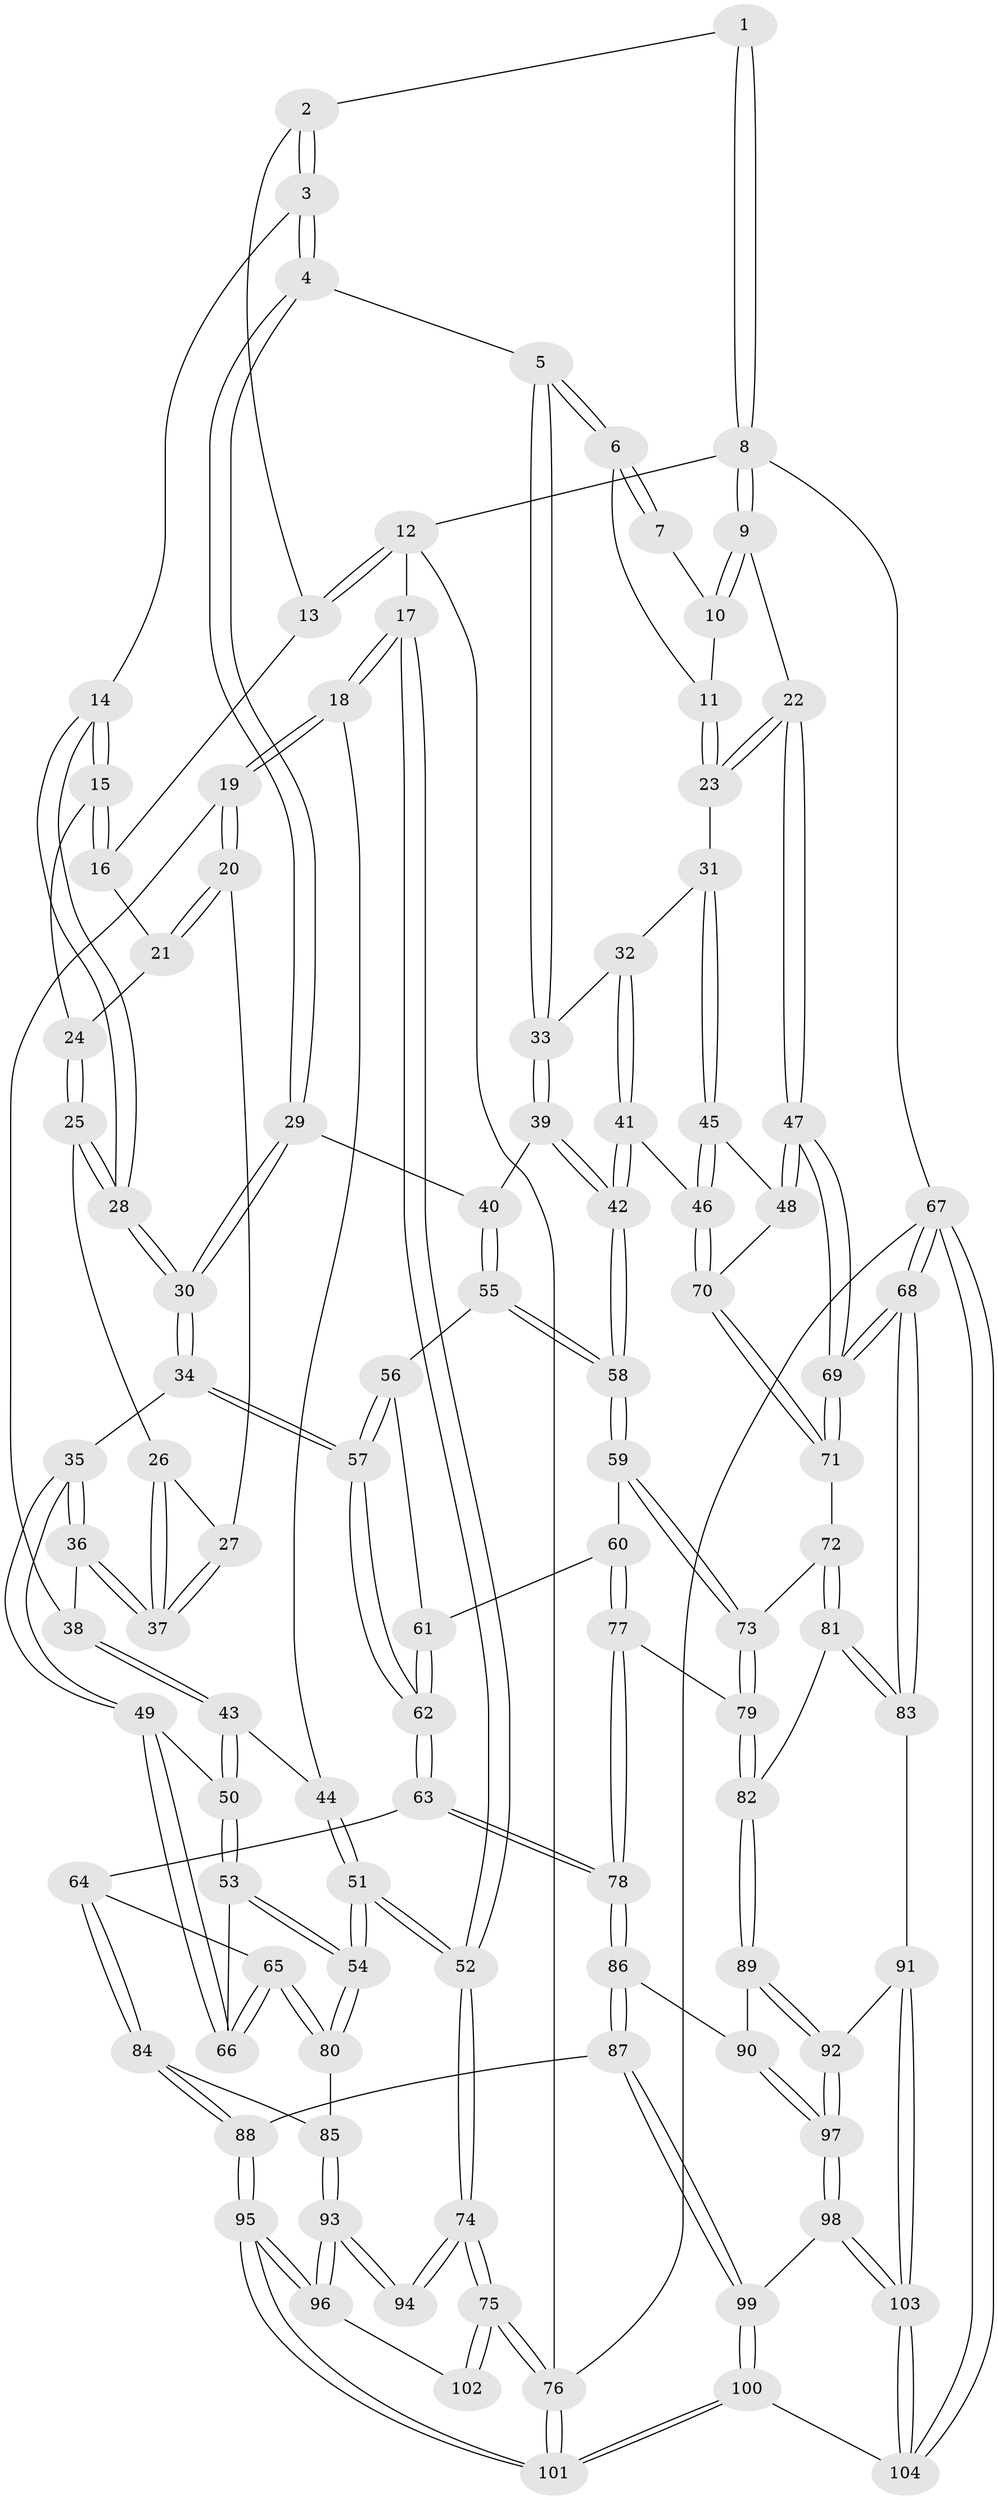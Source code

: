 // Generated by graph-tools (version 1.1) at 2025/51/03/09/25 03:51:06]
// undirected, 104 vertices, 257 edges
graph export_dot {
graph [start="1"]
  node [color=gray90,style=filled];
  1 [pos="+0.7386775316144699+0"];
  2 [pos="+0.43193980250492636+0"];
  3 [pos="+0.5691957236820829+0.10875996939835791"];
  4 [pos="+0.578678519823162+0.11799609701331051"];
  5 [pos="+0.6730593360230613+0.14282770037994372"];
  6 [pos="+0.6881187326442779+0.1295940799614321"];
  7 [pos="+0.7330735025739397+0"];
  8 [pos="+1+0"];
  9 [pos="+1+0"];
  10 [pos="+0.7852962723999283+0.06390334030719083"];
  11 [pos="+0.7565810540754058+0.11010284913474637"];
  12 [pos="+0+0"];
  13 [pos="+0.3746913078686926+0"];
  14 [pos="+0.43665298685913845+0.17073170186830036"];
  15 [pos="+0.4054025021656643+0.150111063180701"];
  16 [pos="+0.3462233064469331+0"];
  17 [pos="+0+0"];
  18 [pos="+0.003683618781247443+0.15149758662355176"];
  19 [pos="+0.19574516289012128+0.15971435880425697"];
  20 [pos="+0.23603808998670142+0.146715429444425"];
  21 [pos="+0.26621495428034947+0.10364832007099536"];
  22 [pos="+1+0"];
  23 [pos="+0.9680824618256019+0.17959155219653858"];
  24 [pos="+0.37034627658412617+0.16979537571289915"];
  25 [pos="+0.34994149745611836+0.20512156956219701"];
  26 [pos="+0.34062363401203566+0.20629123209498254"];
  27 [pos="+0.2544879848889559+0.1683591873271379"];
  28 [pos="+0.4348499862255144+0.2875516151836549"];
  29 [pos="+0.5152426766356095+0.298131201921817"];
  30 [pos="+0.441864575164885+0.3100764680015992"];
  31 [pos="+0.9364802399924649+0.2103249577218533"];
  32 [pos="+0.7468551515252192+0.22278896737602827"];
  33 [pos="+0.6902117077732368+0.19017346260216067"];
  34 [pos="+0.4145593817313462+0.3399246962302382"];
  35 [pos="+0.32042631454482007+0.3458030574671618"];
  36 [pos="+0.2965679880163253+0.3104109818824079"];
  37 [pos="+0.2963523934420237+0.3057612825239931"];
  38 [pos="+0.21132196087001098+0.28402469124055296"];
  39 [pos="+0.6582147957769654+0.27890767758486085"];
  40 [pos="+0.5792280304970421+0.33216320568906554"];
  41 [pos="+0.7930393837307725+0.3860679274101801"];
  42 [pos="+0.7787575684210536+0.39143472654289024"];
  43 [pos="+0.1291440672138688+0.333178333155132"];
  44 [pos="+0.09138381352142673+0.30865722896578845"];
  45 [pos="+0.8920318401315884+0.29610652591966774"];
  46 [pos="+0.7943723030607602+0.386013819708771"];
  47 [pos="+1+0.5523784899259361"];
  48 [pos="+0.9745018933958371+0.42474665043063276"];
  49 [pos="+0.25597031489955785+0.42601456424574263"];
  50 [pos="+0.14190100513874296+0.3573233920771302"];
  51 [pos="+0+0.5999811099278166"];
  52 [pos="+0+0.6132068188475313"];
  53 [pos="+0.07325230440840218+0.5196376227636458"];
  54 [pos="+0+0.5963848343672857"];
  55 [pos="+0.5884217934717331+0.3582864003879053"];
  56 [pos="+0.5881655225801734+0.36286052680924924"];
  57 [pos="+0.453137320666585+0.4811111246821521"];
  58 [pos="+0.7653614223750224+0.4029946318142707"];
  59 [pos="+0.7351252490902666+0.4508537019544324"];
  60 [pos="+0.6333583680827357+0.48408991989384953"];
  61 [pos="+0.6039623219900526+0.4494373330630814"];
  62 [pos="+0.45315037771075+0.48127320258800266"];
  63 [pos="+0.4338949535797206+0.5579921807680401"];
  64 [pos="+0.3345418072878169+0.5848237051990348"];
  65 [pos="+0.31496521354672147+0.5779664900838287"];
  66 [pos="+0.25338997006393604+0.4926228772302262"];
  67 [pos="+1+1"];
  68 [pos="+1+0.7532853814550046"];
  69 [pos="+1+0.6209868284006053"];
  70 [pos="+0.831285180604992+0.42068124804725565"];
  71 [pos="+0.8865852669325447+0.5340899759693781"];
  72 [pos="+0.8073150911967453+0.5752433851751232"];
  73 [pos="+0.7629710856226621+0.5635466936418949"];
  74 [pos="+0+0.6620374736397228"];
  75 [pos="+0+1"];
  76 [pos="+0+1"];
  77 [pos="+0.5913943628771242+0.6357268200462666"];
  78 [pos="+0.5767581013019265+0.6497395799123791"];
  79 [pos="+0.7025204047648897+0.6081547005508576"];
  80 [pos="+0.1616385603186825+0.6820603120570979"];
  81 [pos="+0.8158187821908417+0.6117673040888987"];
  82 [pos="+0.8045728197192347+0.7091232559431735"];
  83 [pos="+1+0.7636610366938275"];
  84 [pos="+0.3491918319897544+0.7480142068400424"];
  85 [pos="+0.17329747909301854+0.7138708392797488"];
  86 [pos="+0.5814501853952819+0.7359741307743692"];
  87 [pos="+0.43711225005848936+0.8198880937314169"];
  88 [pos="+0.36672479479432885+0.7998640229519149"];
  89 [pos="+0.8118489101070849+0.7361152073018719"];
  90 [pos="+0.6216411162532794+0.7721440952881911"];
  91 [pos="+0.9569548074000509+0.807549939592791"];
  92 [pos="+0.9276981934259103+0.7984209642856938"];
  93 [pos="+0.19094996325890543+0.8723706145317417"];
  94 [pos="+0.02284032113891094+0.8066077881617765"];
  95 [pos="+0.21087782482969966+0.897509459795215"];
  96 [pos="+0.20352286303761713+0.8912047497144845"];
  97 [pos="+0.6592101671737414+0.8852598474073508"];
  98 [pos="+0.6637214671864747+0.9816988767452306"];
  99 [pos="+0.45402188826639234+0.9268774749550616"];
  100 [pos="+0.30039834468519305+1"];
  101 [pos="+0.26222100901395984+1"];
  102 [pos="+0.04634944947772879+0.9301903319054414"];
  103 [pos="+0.7204451844031395+1"];
  104 [pos="+0.7208171196804917+1"];
  1 -- 2;
  1 -- 8;
  1 -- 8;
  2 -- 3;
  2 -- 3;
  2 -- 13;
  3 -- 4;
  3 -- 4;
  3 -- 14;
  4 -- 5;
  4 -- 29;
  4 -- 29;
  5 -- 6;
  5 -- 6;
  5 -- 33;
  5 -- 33;
  6 -- 7;
  6 -- 7;
  6 -- 11;
  7 -- 10;
  8 -- 9;
  8 -- 9;
  8 -- 12;
  8 -- 67;
  9 -- 10;
  9 -- 10;
  9 -- 22;
  10 -- 11;
  11 -- 23;
  11 -- 23;
  12 -- 13;
  12 -- 13;
  12 -- 17;
  12 -- 76;
  13 -- 16;
  14 -- 15;
  14 -- 15;
  14 -- 28;
  14 -- 28;
  15 -- 16;
  15 -- 16;
  15 -- 24;
  16 -- 21;
  17 -- 18;
  17 -- 18;
  17 -- 52;
  17 -- 52;
  18 -- 19;
  18 -- 19;
  18 -- 44;
  19 -- 20;
  19 -- 20;
  19 -- 38;
  20 -- 21;
  20 -- 21;
  20 -- 27;
  21 -- 24;
  22 -- 23;
  22 -- 23;
  22 -- 47;
  22 -- 47;
  23 -- 31;
  24 -- 25;
  24 -- 25;
  25 -- 26;
  25 -- 28;
  25 -- 28;
  26 -- 27;
  26 -- 37;
  26 -- 37;
  27 -- 37;
  27 -- 37;
  28 -- 30;
  28 -- 30;
  29 -- 30;
  29 -- 30;
  29 -- 40;
  30 -- 34;
  30 -- 34;
  31 -- 32;
  31 -- 45;
  31 -- 45;
  32 -- 33;
  32 -- 41;
  32 -- 41;
  33 -- 39;
  33 -- 39;
  34 -- 35;
  34 -- 57;
  34 -- 57;
  35 -- 36;
  35 -- 36;
  35 -- 49;
  35 -- 49;
  36 -- 37;
  36 -- 37;
  36 -- 38;
  38 -- 43;
  38 -- 43;
  39 -- 40;
  39 -- 42;
  39 -- 42;
  40 -- 55;
  40 -- 55;
  41 -- 42;
  41 -- 42;
  41 -- 46;
  42 -- 58;
  42 -- 58;
  43 -- 44;
  43 -- 50;
  43 -- 50;
  44 -- 51;
  44 -- 51;
  45 -- 46;
  45 -- 46;
  45 -- 48;
  46 -- 70;
  46 -- 70;
  47 -- 48;
  47 -- 48;
  47 -- 69;
  47 -- 69;
  48 -- 70;
  49 -- 50;
  49 -- 66;
  49 -- 66;
  50 -- 53;
  50 -- 53;
  51 -- 52;
  51 -- 52;
  51 -- 54;
  51 -- 54;
  52 -- 74;
  52 -- 74;
  53 -- 54;
  53 -- 54;
  53 -- 66;
  54 -- 80;
  54 -- 80;
  55 -- 56;
  55 -- 58;
  55 -- 58;
  56 -- 57;
  56 -- 57;
  56 -- 61;
  57 -- 62;
  57 -- 62;
  58 -- 59;
  58 -- 59;
  59 -- 60;
  59 -- 73;
  59 -- 73;
  60 -- 61;
  60 -- 77;
  60 -- 77;
  61 -- 62;
  61 -- 62;
  62 -- 63;
  62 -- 63;
  63 -- 64;
  63 -- 78;
  63 -- 78;
  64 -- 65;
  64 -- 84;
  64 -- 84;
  65 -- 66;
  65 -- 66;
  65 -- 80;
  65 -- 80;
  67 -- 68;
  67 -- 68;
  67 -- 104;
  67 -- 104;
  67 -- 76;
  68 -- 69;
  68 -- 69;
  68 -- 83;
  68 -- 83;
  69 -- 71;
  69 -- 71;
  70 -- 71;
  70 -- 71;
  71 -- 72;
  72 -- 73;
  72 -- 81;
  72 -- 81;
  73 -- 79;
  73 -- 79;
  74 -- 75;
  74 -- 75;
  74 -- 94;
  74 -- 94;
  75 -- 76;
  75 -- 76;
  75 -- 102;
  75 -- 102;
  76 -- 101;
  76 -- 101;
  77 -- 78;
  77 -- 78;
  77 -- 79;
  78 -- 86;
  78 -- 86;
  79 -- 82;
  79 -- 82;
  80 -- 85;
  81 -- 82;
  81 -- 83;
  81 -- 83;
  82 -- 89;
  82 -- 89;
  83 -- 91;
  84 -- 85;
  84 -- 88;
  84 -- 88;
  85 -- 93;
  85 -- 93;
  86 -- 87;
  86 -- 87;
  86 -- 90;
  87 -- 88;
  87 -- 99;
  87 -- 99;
  88 -- 95;
  88 -- 95;
  89 -- 90;
  89 -- 92;
  89 -- 92;
  90 -- 97;
  90 -- 97;
  91 -- 92;
  91 -- 103;
  91 -- 103;
  92 -- 97;
  92 -- 97;
  93 -- 94;
  93 -- 94;
  93 -- 96;
  93 -- 96;
  95 -- 96;
  95 -- 96;
  95 -- 101;
  95 -- 101;
  96 -- 102;
  97 -- 98;
  97 -- 98;
  98 -- 99;
  98 -- 103;
  98 -- 103;
  99 -- 100;
  99 -- 100;
  100 -- 101;
  100 -- 101;
  100 -- 104;
  103 -- 104;
  103 -- 104;
}
